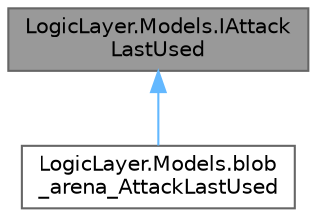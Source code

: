 digraph "LogicLayer.Models.IAttackLastUsed"
{
 // LATEX_PDF_SIZE
  bgcolor="transparent";
  edge [fontname=Helvetica,fontsize=10,labelfontname=Helvetica,labelfontsize=10];
  node [fontname=Helvetica,fontsize=10,shape=box,height=0.2,width=0.4];
  Node1 [id="Node000001",label="LogicLayer.Models.IAttack\lLastUsed",height=0.2,width=0.4,color="gray40", fillcolor="grey60", style="filled", fontcolor="black",tooltip=" "];
  Node1 -> Node2 [id="edge1_Node000001_Node000002",dir="back",color="steelblue1",style="solid",tooltip=" "];
  Node2 [id="Node000002",label="LogicLayer.Models.blob\l_arena_AttackLastUsed",height=0.2,width=0.4,color="gray40", fillcolor="white", style="filled",URL="$class_logic_layer_1_1_models_1_1blob__arena___attack_last_used.html",tooltip="This model is used to calculate the cooldown of an attack."];
}
